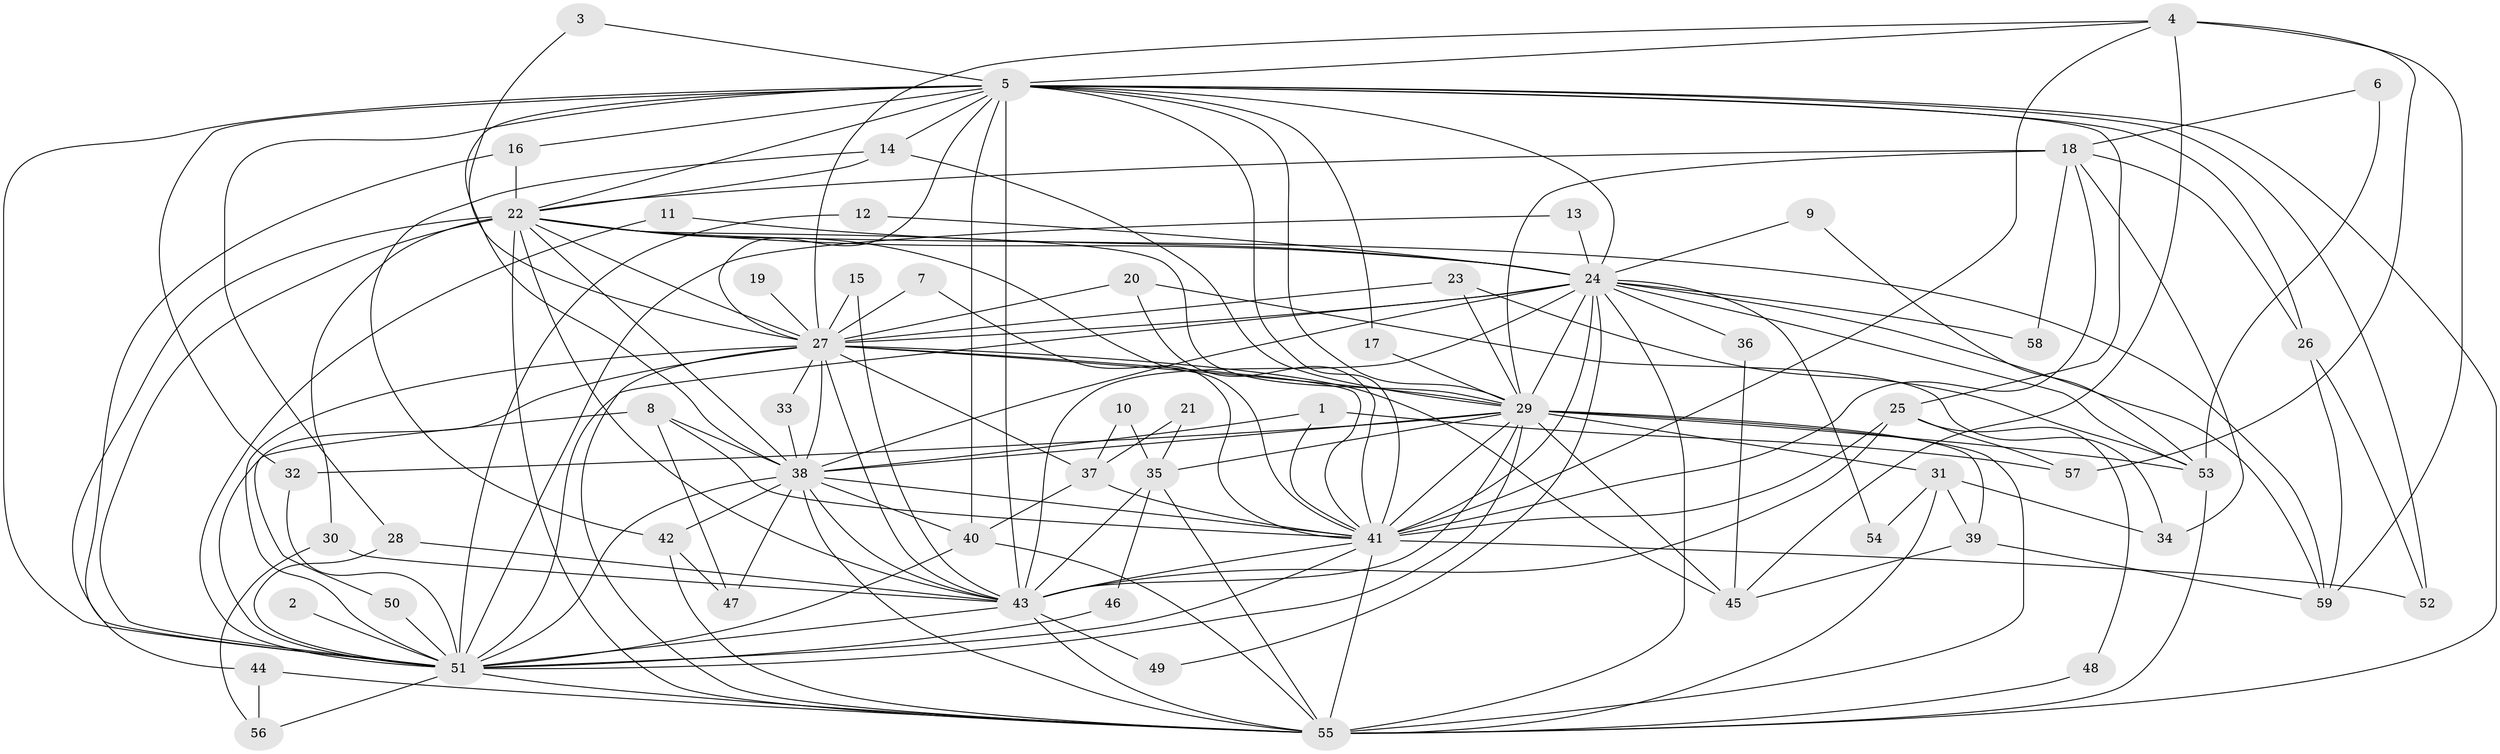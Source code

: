 // original degree distribution, {23: 0.041237113402061855, 21: 0.020618556701030927, 16: 0.010309278350515464, 17: 0.010309278350515464, 19: 0.010309278350515464, 18: 0.010309278350515464, 6: 0.020618556701030927, 5: 0.061855670103092786, 7: 0.020618556701030927, 3: 0.14432989690721648, 2: 0.5979381443298969, 4: 0.05154639175257732}
// Generated by graph-tools (version 1.1) at 2025/36/03/04/25 23:36:17]
// undirected, 59 vertices, 166 edges
graph export_dot {
  node [color=gray90,style=filled];
  1;
  2;
  3;
  4;
  5;
  6;
  7;
  8;
  9;
  10;
  11;
  12;
  13;
  14;
  15;
  16;
  17;
  18;
  19;
  20;
  21;
  22;
  23;
  24;
  25;
  26;
  27;
  28;
  29;
  30;
  31;
  32;
  33;
  34;
  35;
  36;
  37;
  38;
  39;
  40;
  41;
  42;
  43;
  44;
  45;
  46;
  47;
  48;
  49;
  50;
  51;
  52;
  53;
  54;
  55;
  56;
  57;
  58;
  59;
  1 -- 38 [weight=1.0];
  1 -- 41 [weight=1.0];
  1 -- 57 [weight=1.0];
  2 -- 51 [weight=1.0];
  3 -- 5 [weight=1.0];
  3 -- 27 [weight=1.0];
  4 -- 5 [weight=1.0];
  4 -- 27 [weight=1.0];
  4 -- 41 [weight=1.0];
  4 -- 45 [weight=1.0];
  4 -- 57 [weight=1.0];
  4 -- 59 [weight=1.0];
  5 -- 14 [weight=1.0];
  5 -- 16 [weight=1.0];
  5 -- 17 [weight=1.0];
  5 -- 22 [weight=1.0];
  5 -- 24 [weight=1.0];
  5 -- 25 [weight=1.0];
  5 -- 26 [weight=1.0];
  5 -- 27 [weight=1.0];
  5 -- 28 [weight=1.0];
  5 -- 29 [weight=1.0];
  5 -- 32 [weight=1.0];
  5 -- 38 [weight=1.0];
  5 -- 40 [weight=1.0];
  5 -- 41 [weight=2.0];
  5 -- 43 [weight=2.0];
  5 -- 51 [weight=1.0];
  5 -- 52 [weight=1.0];
  5 -- 55 [weight=2.0];
  6 -- 18 [weight=1.0];
  6 -- 53 [weight=1.0];
  7 -- 27 [weight=1.0];
  7 -- 41 [weight=1.0];
  8 -- 38 [weight=1.0];
  8 -- 41 [weight=1.0];
  8 -- 47 [weight=1.0];
  8 -- 51 [weight=1.0];
  9 -- 24 [weight=1.0];
  9 -- 53 [weight=1.0];
  10 -- 35 [weight=1.0];
  10 -- 37 [weight=1.0];
  11 -- 24 [weight=1.0];
  11 -- 51 [weight=1.0];
  12 -- 24 [weight=1.0];
  12 -- 51 [weight=1.0];
  13 -- 24 [weight=1.0];
  13 -- 51 [weight=1.0];
  14 -- 22 [weight=1.0];
  14 -- 29 [weight=1.0];
  14 -- 42 [weight=1.0];
  15 -- 27 [weight=1.0];
  15 -- 43 [weight=1.0];
  16 -- 22 [weight=1.0];
  16 -- 51 [weight=1.0];
  17 -- 29 [weight=1.0];
  18 -- 22 [weight=1.0];
  18 -- 26 [weight=1.0];
  18 -- 29 [weight=1.0];
  18 -- 34 [weight=1.0];
  18 -- 41 [weight=1.0];
  18 -- 58 [weight=1.0];
  19 -- 27 [weight=1.0];
  20 -- 27 [weight=1.0];
  20 -- 34 [weight=1.0];
  20 -- 41 [weight=1.0];
  21 -- 35 [weight=1.0];
  21 -- 37 [weight=1.0];
  22 -- 24 [weight=1.0];
  22 -- 27 [weight=1.0];
  22 -- 29 [weight=1.0];
  22 -- 30 [weight=1.0];
  22 -- 38 [weight=2.0];
  22 -- 41 [weight=1.0];
  22 -- 43 [weight=1.0];
  22 -- 44 [weight=2.0];
  22 -- 51 [weight=1.0];
  22 -- 55 [weight=1.0];
  22 -- 59 [weight=1.0];
  23 -- 27 [weight=1.0];
  23 -- 29 [weight=1.0];
  23 -- 53 [weight=1.0];
  24 -- 27 [weight=1.0];
  24 -- 29 [weight=2.0];
  24 -- 36 [weight=1.0];
  24 -- 38 [weight=1.0];
  24 -- 41 [weight=1.0];
  24 -- 43 [weight=1.0];
  24 -- 49 [weight=1.0];
  24 -- 51 [weight=1.0];
  24 -- 53 [weight=2.0];
  24 -- 54 [weight=1.0];
  24 -- 55 [weight=1.0];
  24 -- 58 [weight=1.0];
  24 -- 59 [weight=1.0];
  25 -- 41 [weight=1.0];
  25 -- 43 [weight=1.0];
  25 -- 48 [weight=1.0];
  25 -- 57 [weight=1.0];
  26 -- 52 [weight=1.0];
  26 -- 59 [weight=1.0];
  27 -- 29 [weight=1.0];
  27 -- 33 [weight=1.0];
  27 -- 37 [weight=1.0];
  27 -- 38 [weight=1.0];
  27 -- 41 [weight=1.0];
  27 -- 43 [weight=1.0];
  27 -- 45 [weight=1.0];
  27 -- 50 [weight=1.0];
  27 -- 51 [weight=1.0];
  27 -- 55 [weight=3.0];
  28 -- 43 [weight=1.0];
  28 -- 51 [weight=1.0];
  29 -- 31 [weight=1.0];
  29 -- 32 [weight=1.0];
  29 -- 35 [weight=1.0];
  29 -- 38 [weight=2.0];
  29 -- 39 [weight=1.0];
  29 -- 41 [weight=1.0];
  29 -- 43 [weight=1.0];
  29 -- 45 [weight=1.0];
  29 -- 51 [weight=1.0];
  29 -- 53 [weight=1.0];
  29 -- 55 [weight=3.0];
  30 -- 43 [weight=1.0];
  30 -- 56 [weight=1.0];
  31 -- 34 [weight=1.0];
  31 -- 39 [weight=1.0];
  31 -- 54 [weight=1.0];
  31 -- 55 [weight=1.0];
  32 -- 51 [weight=1.0];
  33 -- 38 [weight=1.0];
  35 -- 43 [weight=1.0];
  35 -- 46 [weight=1.0];
  35 -- 55 [weight=1.0];
  36 -- 45 [weight=1.0];
  37 -- 40 [weight=1.0];
  37 -- 41 [weight=1.0];
  38 -- 40 [weight=1.0];
  38 -- 41 [weight=1.0];
  38 -- 42 [weight=1.0];
  38 -- 43 [weight=1.0];
  38 -- 47 [weight=1.0];
  38 -- 51 [weight=2.0];
  38 -- 55 [weight=1.0];
  39 -- 45 [weight=1.0];
  39 -- 59 [weight=1.0];
  40 -- 51 [weight=1.0];
  40 -- 55 [weight=1.0];
  41 -- 43 [weight=1.0];
  41 -- 51 [weight=1.0];
  41 -- 52 [weight=1.0];
  41 -- 55 [weight=1.0];
  42 -- 47 [weight=1.0];
  42 -- 55 [weight=1.0];
  43 -- 49 [weight=1.0];
  43 -- 51 [weight=1.0];
  43 -- 55 [weight=1.0];
  44 -- 55 [weight=1.0];
  44 -- 56 [weight=1.0];
  46 -- 51 [weight=1.0];
  48 -- 55 [weight=1.0];
  50 -- 51 [weight=1.0];
  51 -- 55 [weight=1.0];
  51 -- 56 [weight=1.0];
  53 -- 55 [weight=1.0];
}
